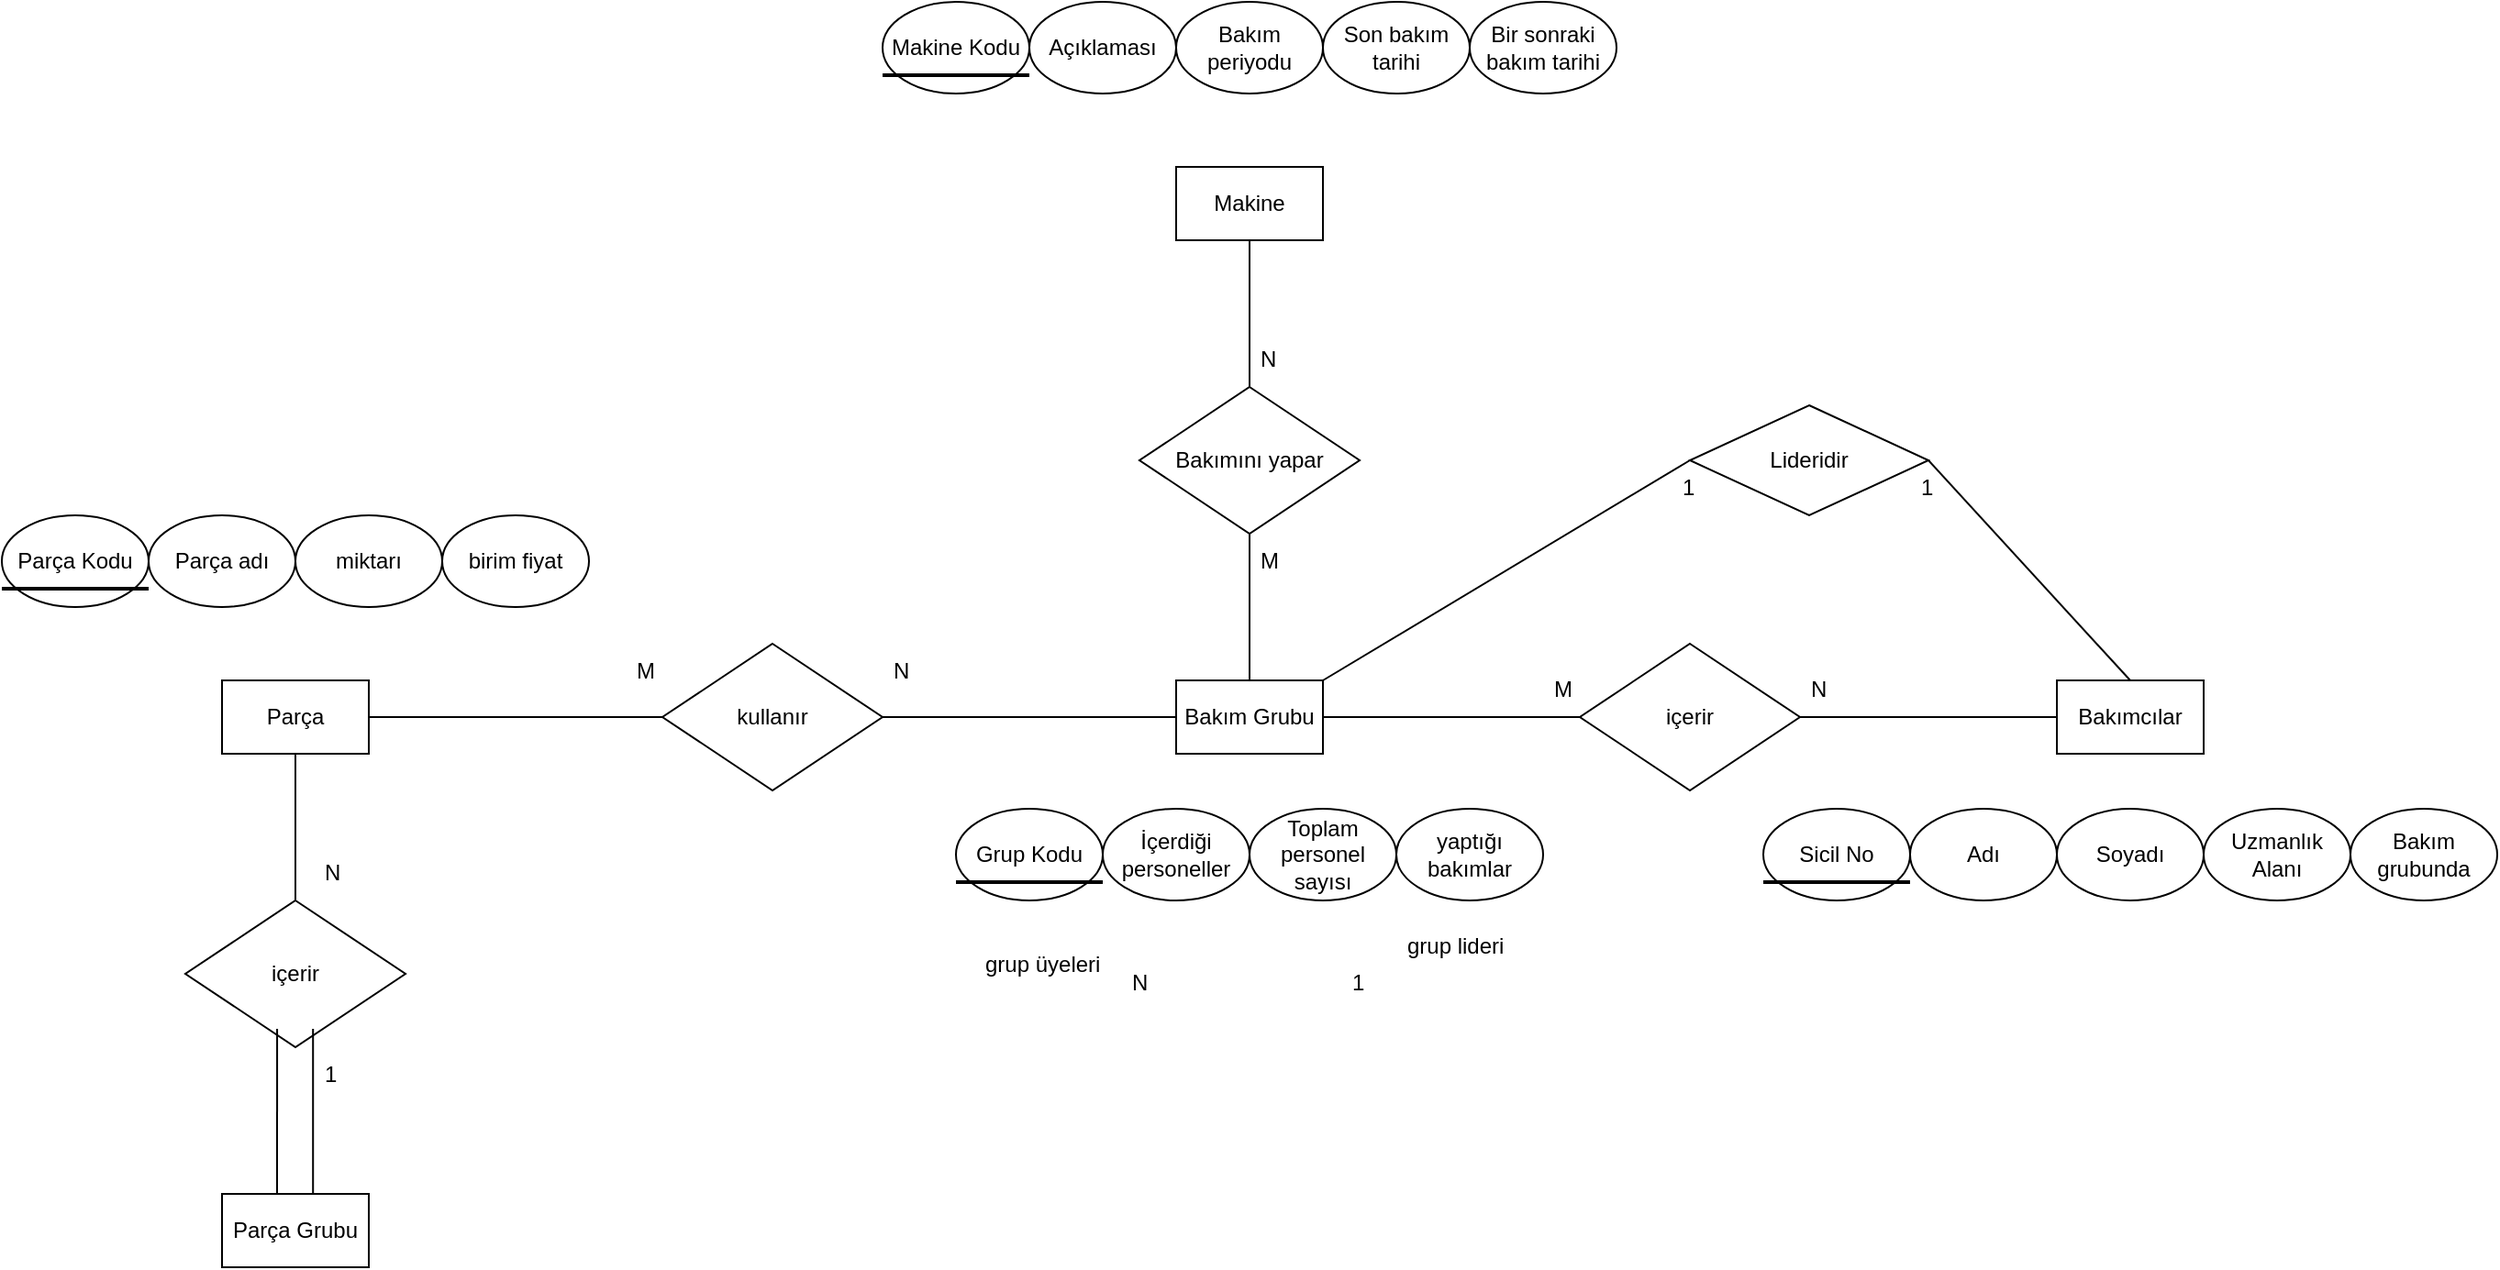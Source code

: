 <mxfile version="24.5.3" type="github">
  <diagram name="Page-1" id="5RWQs3kXL790tDM_O4KD">
    <mxGraphModel dx="1434" dy="834" grid="1" gridSize="10" guides="1" tooltips="1" connect="1" arrows="1" fold="1" page="1" pageScale="1" pageWidth="5000" pageHeight="5000" math="0" shadow="0">
      <root>
        <mxCell id="0" />
        <mxCell id="1" parent="0" />
        <mxCell id="q8dBn_YlhrmXgaq97wFI-127" value="Makine" style="rounded=0;whiteSpace=wrap;html=1;" vertex="1" parent="1">
          <mxGeometry x="2040" y="2240" width="80" height="40" as="geometry" />
        </mxCell>
        <mxCell id="q8dBn_YlhrmXgaq97wFI-128" value="Makine Kodu" style="ellipse;whiteSpace=wrap;html=1;" vertex="1" parent="1">
          <mxGeometry x="1880" y="2150" width="80" height="50" as="geometry" />
        </mxCell>
        <mxCell id="q8dBn_YlhrmXgaq97wFI-129" value="Açıklaması" style="ellipse;whiteSpace=wrap;html=1;" vertex="1" parent="1">
          <mxGeometry x="1960" y="2150" width="80" height="50" as="geometry" />
        </mxCell>
        <mxCell id="q8dBn_YlhrmXgaq97wFI-130" value="Bakım periyodu" style="ellipse;whiteSpace=wrap;html=1;" vertex="1" parent="1">
          <mxGeometry x="2040" y="2150" width="80" height="50" as="geometry" />
        </mxCell>
        <mxCell id="q8dBn_YlhrmXgaq97wFI-131" value="Son bakım tarihi" style="ellipse;whiteSpace=wrap;html=1;" vertex="1" parent="1">
          <mxGeometry x="2120" y="2150" width="80" height="50" as="geometry" />
        </mxCell>
        <mxCell id="q8dBn_YlhrmXgaq97wFI-132" value="Bir sonraki bakım tarihi" style="ellipse;whiteSpace=wrap;html=1;" vertex="1" parent="1">
          <mxGeometry x="2200" y="2150" width="80" height="50" as="geometry" />
        </mxCell>
        <mxCell id="q8dBn_YlhrmXgaq97wFI-134" value="Bakımcılar" style="rounded=0;whiteSpace=wrap;html=1;" vertex="1" parent="1">
          <mxGeometry x="2520" y="2520" width="80" height="40" as="geometry" />
        </mxCell>
        <mxCell id="q8dBn_YlhrmXgaq97wFI-136" value="" style="endArrow=none;html=1;rounded=0;jumpSize=10;strokeWidth=2;" edge="1" parent="1">
          <mxGeometry width="50" height="50" relative="1" as="geometry">
            <mxPoint x="1880" y="2190" as="sourcePoint" />
            <mxPoint x="1960" y="2190" as="targetPoint" />
          </mxGeometry>
        </mxCell>
        <mxCell id="q8dBn_YlhrmXgaq97wFI-137" value="Sicil No" style="ellipse;whiteSpace=wrap;html=1;" vertex="1" parent="1">
          <mxGeometry x="2360" y="2590" width="80" height="50" as="geometry" />
        </mxCell>
        <mxCell id="q8dBn_YlhrmXgaq97wFI-138" value="Adı" style="ellipse;whiteSpace=wrap;html=1;" vertex="1" parent="1">
          <mxGeometry x="2440" y="2590" width="80" height="50" as="geometry" />
        </mxCell>
        <mxCell id="q8dBn_YlhrmXgaq97wFI-139" value="Soyadı" style="ellipse;whiteSpace=wrap;html=1;" vertex="1" parent="1">
          <mxGeometry x="2520" y="2590" width="80" height="50" as="geometry" />
        </mxCell>
        <mxCell id="q8dBn_YlhrmXgaq97wFI-140" value="Uzmanlık Alanı" style="ellipse;whiteSpace=wrap;html=1;" vertex="1" parent="1">
          <mxGeometry x="2600" y="2590" width="80" height="50" as="geometry" />
        </mxCell>
        <mxCell id="q8dBn_YlhrmXgaq97wFI-141" value="" style="endArrow=none;html=1;rounded=0;jumpSize=10;strokeWidth=2;" edge="1" parent="1">
          <mxGeometry width="50" height="50" relative="1" as="geometry">
            <mxPoint x="2360" y="2630" as="sourcePoint" />
            <mxPoint x="2440" y="2630" as="targetPoint" />
          </mxGeometry>
        </mxCell>
        <mxCell id="q8dBn_YlhrmXgaq97wFI-142" value="Bakım grubunda" style="ellipse;whiteSpace=wrap;html=1;" vertex="1" parent="1">
          <mxGeometry x="2680" y="2590" width="80" height="50" as="geometry" />
        </mxCell>
        <mxCell id="q8dBn_YlhrmXgaq97wFI-143" value="Bakım Grubu" style="rounded=0;whiteSpace=wrap;html=1;" vertex="1" parent="1">
          <mxGeometry x="2040" y="2520" width="80" height="40" as="geometry" />
        </mxCell>
        <mxCell id="q8dBn_YlhrmXgaq97wFI-144" value="Grup Kodu" style="ellipse;whiteSpace=wrap;html=1;" vertex="1" parent="1">
          <mxGeometry x="1920" y="2590" width="80" height="50" as="geometry" />
        </mxCell>
        <mxCell id="q8dBn_YlhrmXgaq97wFI-145" value="İçerdiği personeller" style="ellipse;whiteSpace=wrap;html=1;" vertex="1" parent="1">
          <mxGeometry x="2000" y="2590" width="80" height="50" as="geometry" />
        </mxCell>
        <mxCell id="q8dBn_YlhrmXgaq97wFI-146" value="Toplam personel sayısı" style="ellipse;whiteSpace=wrap;html=1;" vertex="1" parent="1">
          <mxGeometry x="2080" y="2590" width="80" height="50" as="geometry" />
        </mxCell>
        <mxCell id="q8dBn_YlhrmXgaq97wFI-147" value="yaptığı bakımlar" style="ellipse;whiteSpace=wrap;html=1;" vertex="1" parent="1">
          <mxGeometry x="2160" y="2590" width="80" height="50" as="geometry" />
        </mxCell>
        <mxCell id="q8dBn_YlhrmXgaq97wFI-148" value="" style="endArrow=none;html=1;rounded=0;jumpSize=10;strokeWidth=2;" edge="1" parent="1">
          <mxGeometry width="50" height="50" relative="1" as="geometry">
            <mxPoint x="1920" y="2630" as="sourcePoint" />
            <mxPoint x="2000" y="2630" as="targetPoint" />
          </mxGeometry>
        </mxCell>
        <mxCell id="q8dBn_YlhrmXgaq97wFI-150" value="Parça" style="rounded=0;whiteSpace=wrap;html=1;" vertex="1" parent="1">
          <mxGeometry x="1520" y="2520" width="80" height="40" as="geometry" />
        </mxCell>
        <mxCell id="q8dBn_YlhrmXgaq97wFI-151" value="Parça Kodu" style="ellipse;whiteSpace=wrap;html=1;" vertex="1" parent="1">
          <mxGeometry x="1400" y="2430" width="80" height="50" as="geometry" />
        </mxCell>
        <mxCell id="q8dBn_YlhrmXgaq97wFI-152" value="Parça adı" style="ellipse;whiteSpace=wrap;html=1;" vertex="1" parent="1">
          <mxGeometry x="1480" y="2430" width="80" height="50" as="geometry" />
        </mxCell>
        <mxCell id="q8dBn_YlhrmXgaq97wFI-153" value="miktarı" style="ellipse;whiteSpace=wrap;html=1;" vertex="1" parent="1">
          <mxGeometry x="1560" y="2430" width="80" height="50" as="geometry" />
        </mxCell>
        <mxCell id="q8dBn_YlhrmXgaq97wFI-154" value="birim fiyat" style="ellipse;whiteSpace=wrap;html=1;" vertex="1" parent="1">
          <mxGeometry x="1640" y="2430" width="80" height="50" as="geometry" />
        </mxCell>
        <mxCell id="q8dBn_YlhrmXgaq97wFI-157" value="" style="endArrow=none;html=1;rounded=0;jumpSize=10;strokeWidth=2;" edge="1" parent="1">
          <mxGeometry width="50" height="50" relative="1" as="geometry">
            <mxPoint x="1400" y="2470" as="sourcePoint" />
            <mxPoint x="1480" y="2470" as="targetPoint" />
          </mxGeometry>
        </mxCell>
        <mxCell id="q8dBn_YlhrmXgaq97wFI-158" value="Bakımını yapar" style="rhombus;whiteSpace=wrap;html=1;" vertex="1" parent="1">
          <mxGeometry x="2020" y="2360" width="120" height="80" as="geometry" />
        </mxCell>
        <mxCell id="q8dBn_YlhrmXgaq97wFI-159" value="" style="endArrow=none;html=1;rounded=0;entryX=0.5;entryY=1;entryDx=0;entryDy=0;" edge="1" parent="1" target="q8dBn_YlhrmXgaq97wFI-127">
          <mxGeometry width="50" height="50" relative="1" as="geometry">
            <mxPoint x="2080" y="2360" as="sourcePoint" />
            <mxPoint x="2130" y="2310" as="targetPoint" />
          </mxGeometry>
        </mxCell>
        <mxCell id="q8dBn_YlhrmXgaq97wFI-161" value="içerir" style="rhombus;whiteSpace=wrap;html=1;" vertex="1" parent="1">
          <mxGeometry x="2260" y="2500" width="120" height="80" as="geometry" />
        </mxCell>
        <mxCell id="q8dBn_YlhrmXgaq97wFI-164" value="M" style="text;strokeColor=none;fillColor=none;align=left;verticalAlign=middle;spacingLeft=4;spacingRight=4;overflow=hidden;points=[[0,0.5],[1,0.5]];portConstraint=eastwest;rotatable=0;whiteSpace=wrap;html=1;" vertex="1" parent="1">
          <mxGeometry x="2080" y="2440" width="80" height="30" as="geometry" />
        </mxCell>
        <mxCell id="q8dBn_YlhrmXgaq97wFI-165" value="N" style="text;strokeColor=none;fillColor=none;align=left;verticalAlign=middle;spacingLeft=4;spacingRight=4;overflow=hidden;points=[[0,0.5],[1,0.5]];portConstraint=eastwest;rotatable=0;whiteSpace=wrap;html=1;" vertex="1" parent="1">
          <mxGeometry x="2080" y="2330" width="80" height="30" as="geometry" />
        </mxCell>
        <mxCell id="q8dBn_YlhrmXgaq97wFI-166" value="" style="endArrow=none;html=1;rounded=0;entryX=0.5;entryY=1;entryDx=0;entryDy=0;" edge="1" parent="1">
          <mxGeometry width="50" height="50" relative="1" as="geometry">
            <mxPoint x="2080" y="2520" as="sourcePoint" />
            <mxPoint x="2080" y="2440" as="targetPoint" />
          </mxGeometry>
        </mxCell>
        <mxCell id="q8dBn_YlhrmXgaq97wFI-167" value="" style="endArrow=none;html=1;rounded=0;entryX=0;entryY=0.5;entryDx=0;entryDy=0;" edge="1" parent="1" target="q8dBn_YlhrmXgaq97wFI-161">
          <mxGeometry width="50" height="50" relative="1" as="geometry">
            <mxPoint x="2120" y="2540" as="sourcePoint" />
            <mxPoint x="2170" y="2490" as="targetPoint" />
          </mxGeometry>
        </mxCell>
        <mxCell id="q8dBn_YlhrmXgaq97wFI-168" value="" style="endArrow=none;html=1;rounded=0;entryX=0;entryY=0.5;entryDx=0;entryDy=0;" edge="1" parent="1" target="q8dBn_YlhrmXgaq97wFI-134">
          <mxGeometry width="50" height="50" relative="1" as="geometry">
            <mxPoint x="2380" y="2540" as="sourcePoint" />
            <mxPoint x="2430" y="2490" as="targetPoint" />
          </mxGeometry>
        </mxCell>
        <mxCell id="q8dBn_YlhrmXgaq97wFI-169" value="M" style="text;strokeColor=none;fillColor=none;align=left;verticalAlign=middle;spacingLeft=4;spacingRight=4;overflow=hidden;points=[[0,0.5],[1,0.5]];portConstraint=eastwest;rotatable=0;whiteSpace=wrap;html=1;" vertex="1" parent="1">
          <mxGeometry x="2240" y="2510" width="80" height="30" as="geometry" />
        </mxCell>
        <mxCell id="q8dBn_YlhrmXgaq97wFI-170" value="N" style="text;strokeColor=none;fillColor=none;align=left;verticalAlign=middle;spacingLeft=4;spacingRight=4;overflow=hidden;points=[[0,0.5],[1,0.5]];portConstraint=eastwest;rotatable=0;whiteSpace=wrap;html=1;" vertex="1" parent="1">
          <mxGeometry x="2380" y="2510" width="80" height="30" as="geometry" />
        </mxCell>
        <mxCell id="q8dBn_YlhrmXgaq97wFI-171" value="kullanır" style="rhombus;whiteSpace=wrap;html=1;" vertex="1" parent="1">
          <mxGeometry x="1760" y="2500" width="120" height="80" as="geometry" />
        </mxCell>
        <mxCell id="q8dBn_YlhrmXgaq97wFI-172" value="" style="endArrow=none;html=1;rounded=0;entryX=0;entryY=0.5;entryDx=0;entryDy=0;" edge="1" parent="1" target="q8dBn_YlhrmXgaq97wFI-143">
          <mxGeometry width="50" height="50" relative="1" as="geometry">
            <mxPoint x="1880" y="2540" as="sourcePoint" />
            <mxPoint x="2020" y="2540" as="targetPoint" />
          </mxGeometry>
        </mxCell>
        <mxCell id="q8dBn_YlhrmXgaq97wFI-173" value="" style="endArrow=none;html=1;rounded=0;entryX=0;entryY=0.5;entryDx=0;entryDy=0;" edge="1" parent="1">
          <mxGeometry width="50" height="50" relative="1" as="geometry">
            <mxPoint x="1600" y="2540" as="sourcePoint" />
            <mxPoint x="1760" y="2540" as="targetPoint" />
          </mxGeometry>
        </mxCell>
        <mxCell id="q8dBn_YlhrmXgaq97wFI-174" value="N" style="text;strokeColor=none;fillColor=none;align=left;verticalAlign=middle;spacingLeft=4;spacingRight=4;overflow=hidden;points=[[0,0.5],[1,0.5]];portConstraint=eastwest;rotatable=0;whiteSpace=wrap;html=1;" vertex="1" parent="1">
          <mxGeometry x="1880" y="2500" width="80" height="30" as="geometry" />
        </mxCell>
        <mxCell id="q8dBn_YlhrmXgaq97wFI-175" value="M" style="text;strokeColor=none;fillColor=none;align=left;verticalAlign=middle;spacingLeft=4;spacingRight=4;overflow=hidden;points=[[0,0.5],[1,0.5]];portConstraint=eastwest;rotatable=0;whiteSpace=wrap;html=1;" vertex="1" parent="1">
          <mxGeometry x="1740" y="2500" width="80" height="30" as="geometry" />
        </mxCell>
        <mxCell id="q8dBn_YlhrmXgaq97wFI-177" value="Lideridir" style="rhombus;whiteSpace=wrap;html=1;" vertex="1" parent="1">
          <mxGeometry x="2320" y="2370" width="130" height="60" as="geometry" />
        </mxCell>
        <mxCell id="q8dBn_YlhrmXgaq97wFI-180" value="1" style="text;strokeColor=none;fillColor=none;align=left;verticalAlign=middle;spacingLeft=4;spacingRight=4;overflow=hidden;points=[[0,0.5],[1,0.5]];portConstraint=eastwest;rotatable=0;whiteSpace=wrap;html=1;" vertex="1" parent="1">
          <mxGeometry x="2130" y="2670" width="80" height="30" as="geometry" />
        </mxCell>
        <mxCell id="q8dBn_YlhrmXgaq97wFI-181" value="grup üyeleri" style="text;strokeColor=none;fillColor=none;align=left;verticalAlign=middle;spacingLeft=4;spacingRight=4;overflow=hidden;points=[[0,0.5],[1,0.5]];portConstraint=eastwest;rotatable=0;whiteSpace=wrap;html=1;" vertex="1" parent="1">
          <mxGeometry x="1930" y="2660" width="80" height="30" as="geometry" />
        </mxCell>
        <mxCell id="q8dBn_YlhrmXgaq97wFI-182" value="grup lideri" style="text;strokeColor=none;fillColor=none;align=left;verticalAlign=middle;spacingLeft=4;spacingRight=4;overflow=hidden;points=[[0,0.5],[1,0.5]];portConstraint=eastwest;rotatable=0;whiteSpace=wrap;html=1;" vertex="1" parent="1">
          <mxGeometry x="2160" y="2650" width="80" height="30" as="geometry" />
        </mxCell>
        <mxCell id="q8dBn_YlhrmXgaq97wFI-183" value="N" style="text;strokeColor=none;fillColor=none;align=left;verticalAlign=middle;spacingLeft=4;spacingRight=4;overflow=hidden;points=[[0,0.5],[1,0.5]];portConstraint=eastwest;rotatable=0;whiteSpace=wrap;html=1;" vertex="1" parent="1">
          <mxGeometry x="2010" y="2670" width="80" height="30" as="geometry" />
        </mxCell>
        <mxCell id="q8dBn_YlhrmXgaq97wFI-184" value="" style="endArrow=none;html=1;rounded=0;entryX=0;entryY=0.5;entryDx=0;entryDy=0;" edge="1" parent="1" target="q8dBn_YlhrmXgaq97wFI-177">
          <mxGeometry width="50" height="50" relative="1" as="geometry">
            <mxPoint x="2120" y="2520" as="sourcePoint" />
            <mxPoint x="2170" y="2470" as="targetPoint" />
          </mxGeometry>
        </mxCell>
        <mxCell id="q8dBn_YlhrmXgaq97wFI-185" value="" style="endArrow=none;html=1;rounded=0;exitX=0.5;exitY=0;exitDx=0;exitDy=0;" edge="1" parent="1" source="q8dBn_YlhrmXgaq97wFI-134">
          <mxGeometry width="50" height="50" relative="1" as="geometry">
            <mxPoint x="2400" y="2450" as="sourcePoint" />
            <mxPoint x="2450" y="2400" as="targetPoint" />
          </mxGeometry>
        </mxCell>
        <mxCell id="q8dBn_YlhrmXgaq97wFI-186" value="1" style="text;strokeColor=none;fillColor=none;align=left;verticalAlign=middle;spacingLeft=4;spacingRight=4;overflow=hidden;points=[[0,0.5],[1,0.5]];portConstraint=eastwest;rotatable=0;whiteSpace=wrap;html=1;" vertex="1" parent="1">
          <mxGeometry x="2440" y="2400" width="80" height="30" as="geometry" />
        </mxCell>
        <mxCell id="q8dBn_YlhrmXgaq97wFI-187" value="1" style="text;strokeColor=none;fillColor=none;align=left;verticalAlign=middle;spacingLeft=4;spacingRight=4;overflow=hidden;points=[[0,0.5],[1,0.5]];portConstraint=eastwest;rotatable=0;whiteSpace=wrap;html=1;" vertex="1" parent="1">
          <mxGeometry x="2310" y="2400" width="80" height="30" as="geometry" />
        </mxCell>
        <mxCell id="q8dBn_YlhrmXgaq97wFI-188" value="içerir" style="rhombus;whiteSpace=wrap;html=1;" vertex="1" parent="1">
          <mxGeometry x="1500" y="2640" width="120" height="80" as="geometry" />
        </mxCell>
        <mxCell id="q8dBn_YlhrmXgaq97wFI-189" value="Parça Grubu" style="rounded=0;whiteSpace=wrap;html=1;" vertex="1" parent="1">
          <mxGeometry x="1520" y="2800" width="80" height="40" as="geometry" />
        </mxCell>
        <mxCell id="q8dBn_YlhrmXgaq97wFI-190" value="" style="endArrow=none;html=1;rounded=0;exitX=0.5;exitY=0;exitDx=0;exitDy=0;" edge="1" parent="1" source="q8dBn_YlhrmXgaq97wFI-188">
          <mxGeometry width="50" height="50" relative="1" as="geometry">
            <mxPoint x="1510" y="2610" as="sourcePoint" />
            <mxPoint x="1560" y="2560" as="targetPoint" />
          </mxGeometry>
        </mxCell>
        <mxCell id="q8dBn_YlhrmXgaq97wFI-191" value="" style="endArrow=none;html=1;rounded=0;exitX=0.5;exitY=0;exitDx=0;exitDy=0;entryX=0.417;entryY=0.875;entryDx=0;entryDy=0;entryPerimeter=0;" edge="1" parent="1" target="q8dBn_YlhrmXgaq97wFI-188">
          <mxGeometry width="50" height="50" relative="1" as="geometry">
            <mxPoint x="1550" y="2800" as="sourcePoint" />
            <mxPoint x="1550" y="2720" as="targetPoint" />
          </mxGeometry>
        </mxCell>
        <mxCell id="q8dBn_YlhrmXgaq97wFI-192" value="N" style="text;strokeColor=none;fillColor=none;align=left;verticalAlign=middle;spacingLeft=4;spacingRight=4;overflow=hidden;points=[[0,0.5],[1,0.5]];portConstraint=eastwest;rotatable=0;whiteSpace=wrap;html=1;" vertex="1" parent="1">
          <mxGeometry x="1570" y="2610" width="80" height="30" as="geometry" />
        </mxCell>
        <mxCell id="q8dBn_YlhrmXgaq97wFI-193" value="1" style="text;strokeColor=none;fillColor=none;align=left;verticalAlign=middle;spacingLeft=4;spacingRight=4;overflow=hidden;points=[[0,0.5],[1,0.5]];portConstraint=eastwest;rotatable=0;whiteSpace=wrap;html=1;" vertex="1" parent="1">
          <mxGeometry x="1570" y="2720" width="80" height="30" as="geometry" />
        </mxCell>
        <mxCell id="q8dBn_YlhrmXgaq97wFI-194" value="" style="endArrow=none;html=1;rounded=0;exitX=0.5;exitY=0;exitDx=0;exitDy=0;entryX=0.417;entryY=0.875;entryDx=0;entryDy=0;entryPerimeter=0;" edge="1" parent="1">
          <mxGeometry width="50" height="50" relative="1" as="geometry">
            <mxPoint x="1569.6" y="2800" as="sourcePoint" />
            <mxPoint x="1569.6" y="2710" as="targetPoint" />
          </mxGeometry>
        </mxCell>
      </root>
    </mxGraphModel>
  </diagram>
</mxfile>
